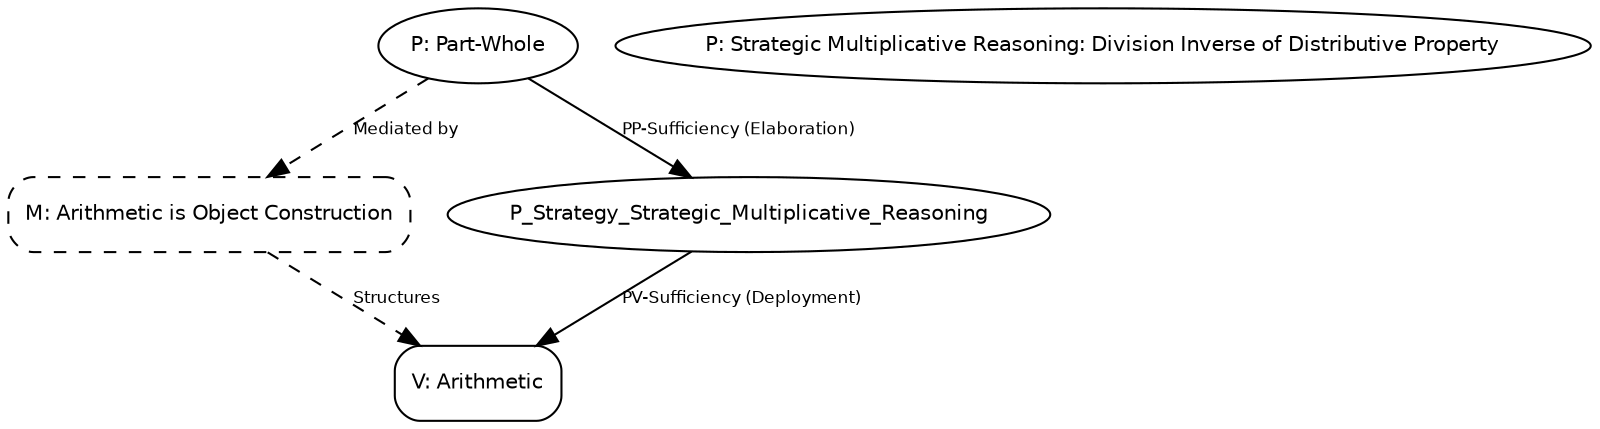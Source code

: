 // MUD for Strategic_Multiplicative_Reasoning:_Division_Inverse_of_Distributive_Property
digraph {
	node [fontname=Helvetica fontsize=10]
	edge [fontname=Helvetica fontsize=8]
	"P_Embodied_Part-Whole" [label="P: Part-Whole" shape=ellipse]
	"P_Strategy_Strategic_Multiplicative_Reasoning:_Division_Inverse_of_Distributive_Property" [label="P: Strategic Multiplicative Reasoning: Division Inverse of Distributive Property" shape=ellipse]
	V_Arithmetic [label="V: Arithmetic" shape=box style=rounded]
	"Arithmetic is Object Construction" [label="M: Arithmetic is Object Construction" shape=box style="rounded,dashed"]
	"P_Embodied_Part-Whole" -> P_Strategy_Strategic_Multiplicative_Reasoning:_Division_Inverse_of_Distributive_Property [label="PP-Sufficiency (Elaboration)" style=solid]
	"P_Embodied_Part-Whole" -> "Arithmetic is Object Construction" [label="Mediated by" style=dashed]
	P_Strategy_Strategic_Multiplicative_Reasoning:_Division_Inverse_of_Distributive_Property -> V_Arithmetic [label="PV-Sufficiency (Deployment)" style=solid]
	"Arithmetic is Object Construction" -> V_Arithmetic [label=Structures style=dashed]
}
